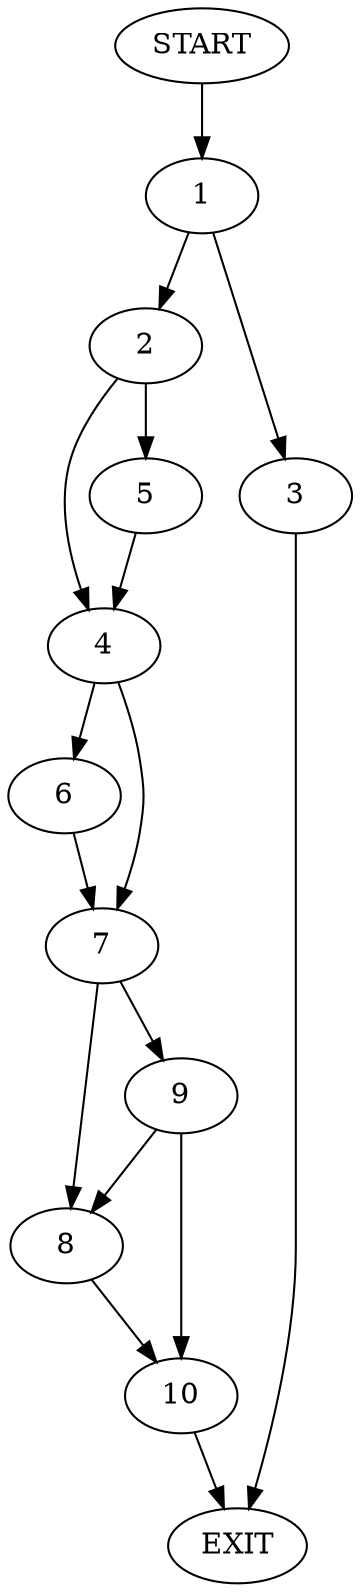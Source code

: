 digraph {
0 [label="START"]
11 [label="EXIT"]
0 -> 1
1 -> 2
1 -> 3
3 -> 11
2 -> 4
2 -> 5
5 -> 4
4 -> 6
4 -> 7
7 -> 8
7 -> 9
6 -> 7
9 -> 8
9 -> 10
8 -> 10
10 -> 11
}
